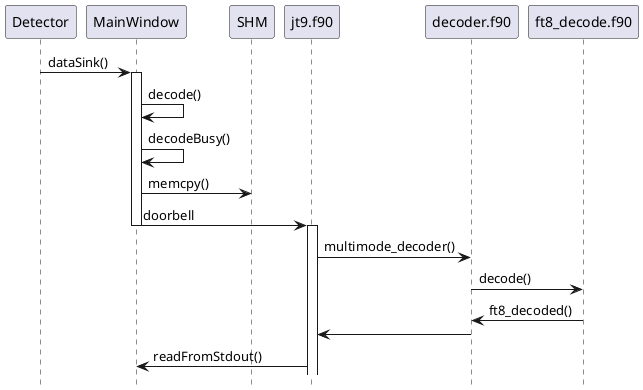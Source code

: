 @startuml

hide footbox

participant Detector
participant MainWindow
participant SHM
participant jt9.f90
participant decoder.f90
participant ft8_decode.f90

Detector -> MainWindow : dataSink()

activate MainWindow
MainWindow -> MainWindow : decode()
MainWindow -> MainWindow : decodeBusy()

MainWindow -> SHM : memcpy()
MainWindow -> jt9.f90 : doorbell
deactivate MainWindow

activate jt9.f90
jt9.f90 -> decoder.f90 : multimode_decoder()

decoder.f90 -> ft8_decode.f90 : decode()
ft8_decode.f90 -> decoder.f90 : ft8_decoded()
decoder.f90 -> jt9.f90

jt9.f90 -> MainWindow : readFromStdout()

@enduml
